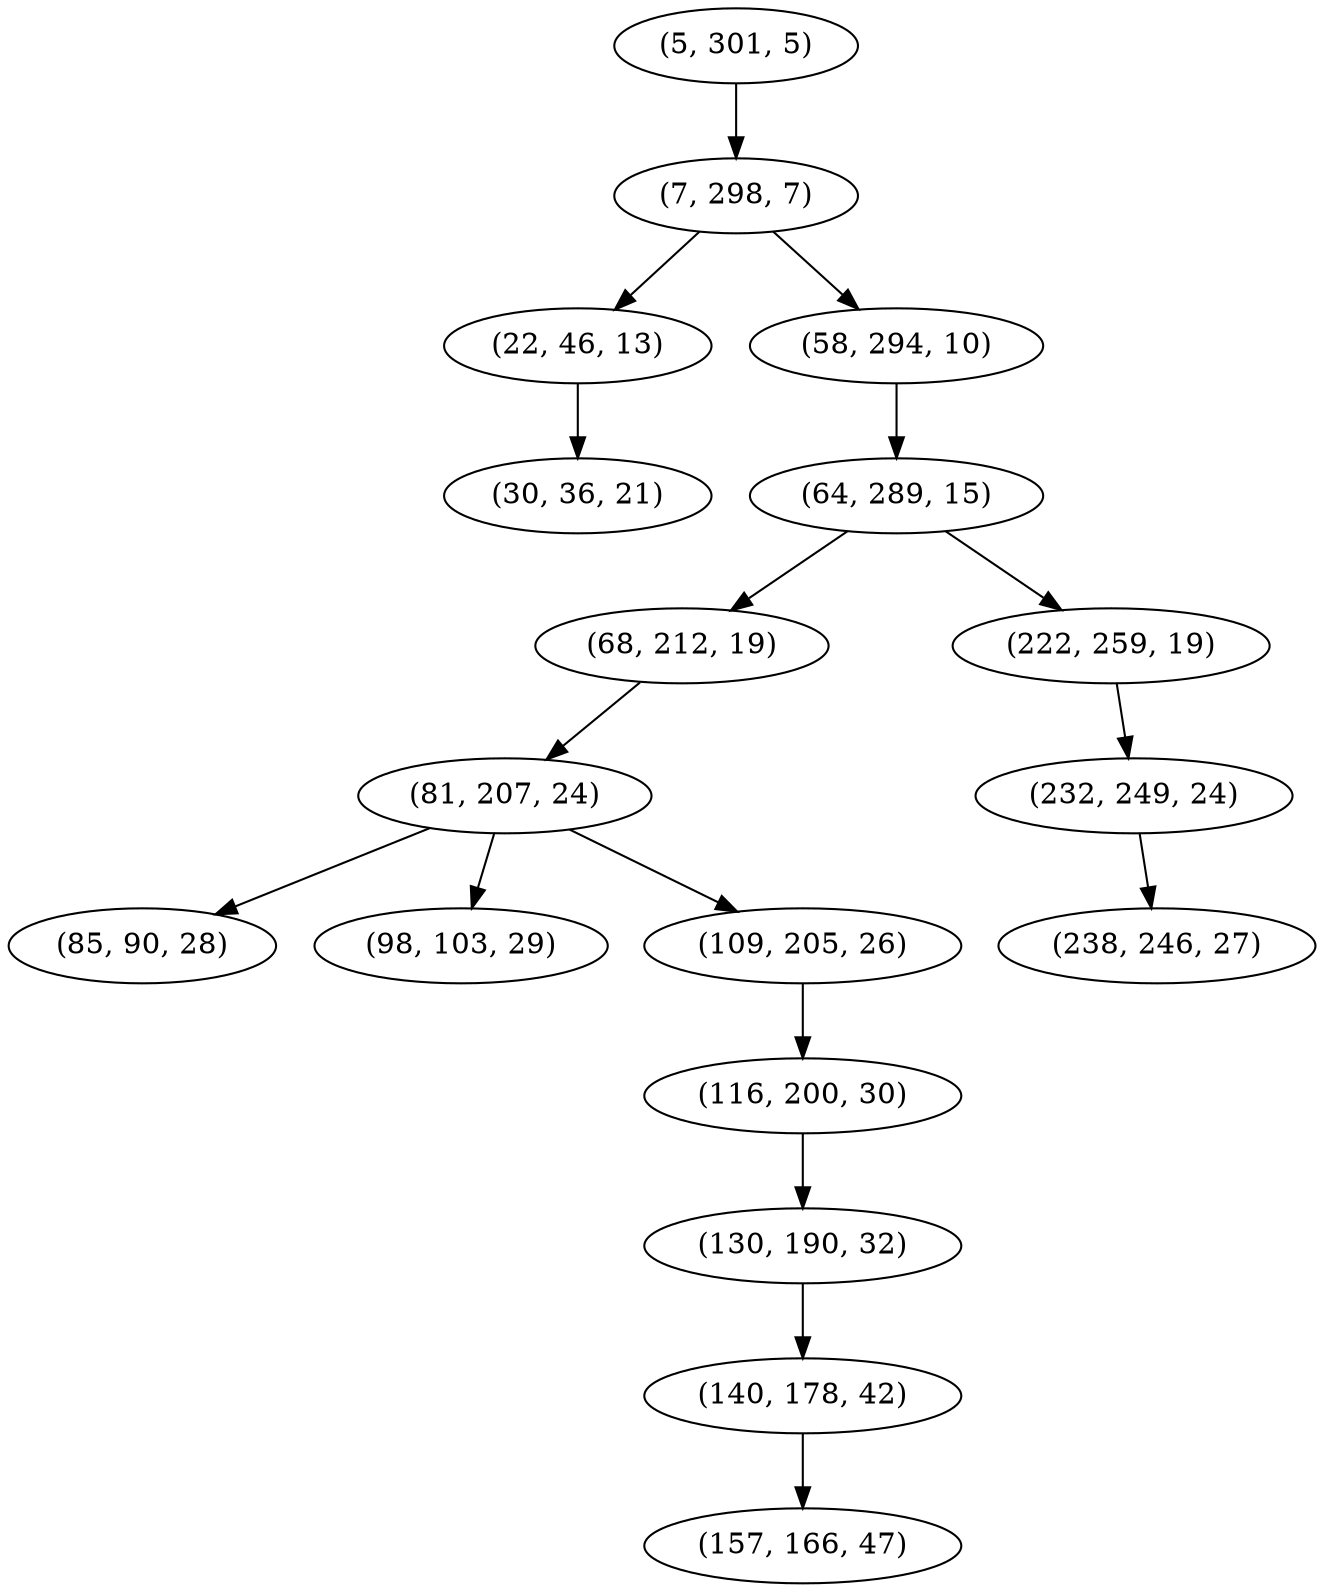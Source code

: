 digraph tree {
    "(5, 301, 5)";
    "(7, 298, 7)";
    "(22, 46, 13)";
    "(30, 36, 21)";
    "(58, 294, 10)";
    "(64, 289, 15)";
    "(68, 212, 19)";
    "(81, 207, 24)";
    "(85, 90, 28)";
    "(98, 103, 29)";
    "(109, 205, 26)";
    "(116, 200, 30)";
    "(130, 190, 32)";
    "(140, 178, 42)";
    "(157, 166, 47)";
    "(222, 259, 19)";
    "(232, 249, 24)";
    "(238, 246, 27)";
    "(5, 301, 5)" -> "(7, 298, 7)";
    "(7, 298, 7)" -> "(22, 46, 13)";
    "(7, 298, 7)" -> "(58, 294, 10)";
    "(22, 46, 13)" -> "(30, 36, 21)";
    "(58, 294, 10)" -> "(64, 289, 15)";
    "(64, 289, 15)" -> "(68, 212, 19)";
    "(64, 289, 15)" -> "(222, 259, 19)";
    "(68, 212, 19)" -> "(81, 207, 24)";
    "(81, 207, 24)" -> "(85, 90, 28)";
    "(81, 207, 24)" -> "(98, 103, 29)";
    "(81, 207, 24)" -> "(109, 205, 26)";
    "(109, 205, 26)" -> "(116, 200, 30)";
    "(116, 200, 30)" -> "(130, 190, 32)";
    "(130, 190, 32)" -> "(140, 178, 42)";
    "(140, 178, 42)" -> "(157, 166, 47)";
    "(222, 259, 19)" -> "(232, 249, 24)";
    "(232, 249, 24)" -> "(238, 246, 27)";
}
